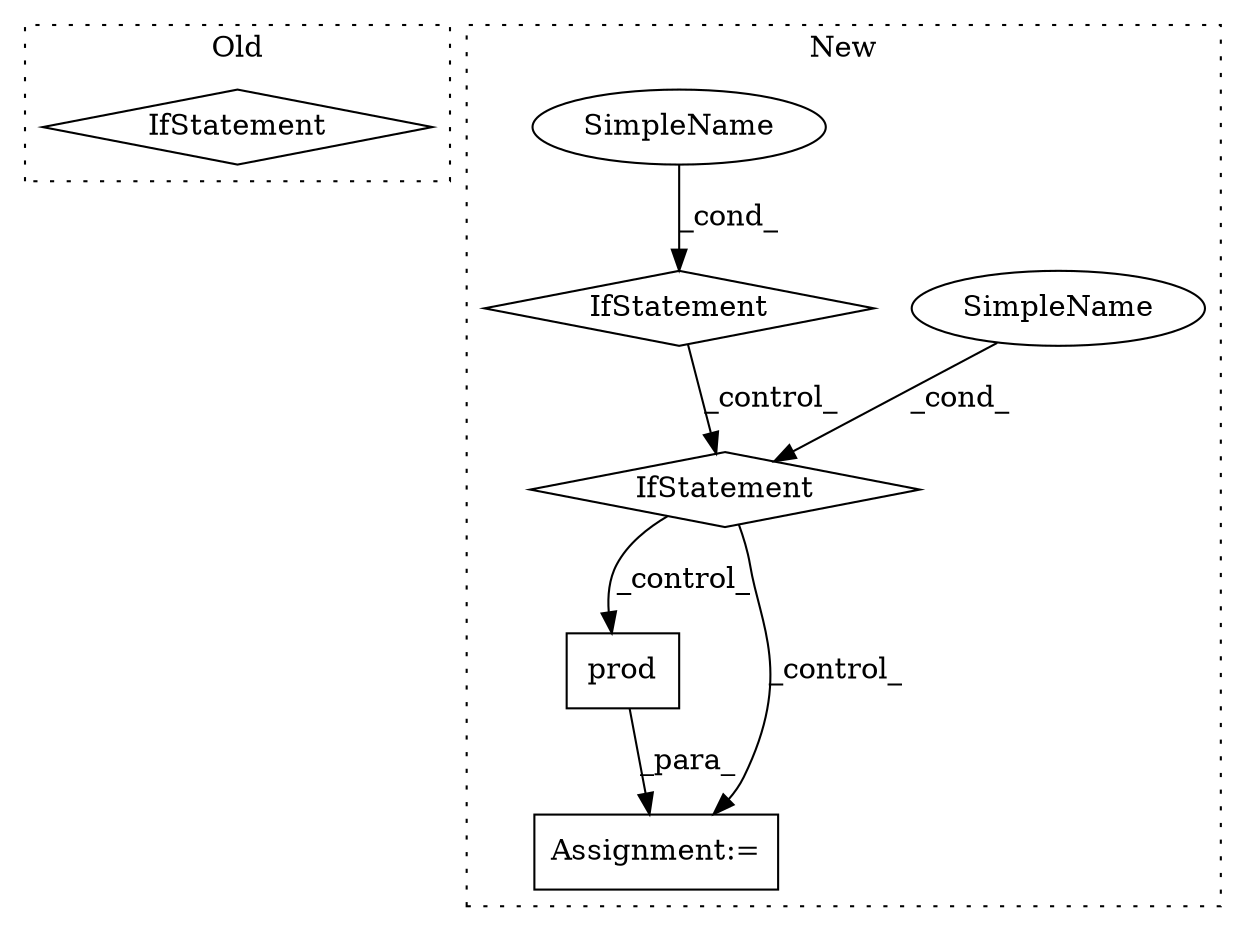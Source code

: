 digraph G {
subgraph cluster0 {
1 [label="IfStatement" a="25" s="1409" l="3" shape="diamond"];
label = "Old";
style="dotted";
}
subgraph cluster1 {
2 [label="prod" a="32" s="1452,1465" l="5,1" shape="box"];
3 [label="Assignment:=" a="7" s="1444" l="1" shape="box"];
4 [label="SimpleName" a="42" s="" l="" shape="ellipse"];
5 [label="IfStatement" a="25" s="1398,1427" l="4,2" shape="diamond"];
6 [label="SimpleName" a="42" s="" l="" shape="ellipse"];
7 [label="IfStatement" a="25" s="1210,1253" l="4,2" shape="diamond"];
label = "New";
style="dotted";
}
2 -> 3 [label="_para_"];
4 -> 5 [label="_cond_"];
5 -> 3 [label="_control_"];
5 -> 2 [label="_control_"];
6 -> 7 [label="_cond_"];
7 -> 5 [label="_control_"];
}